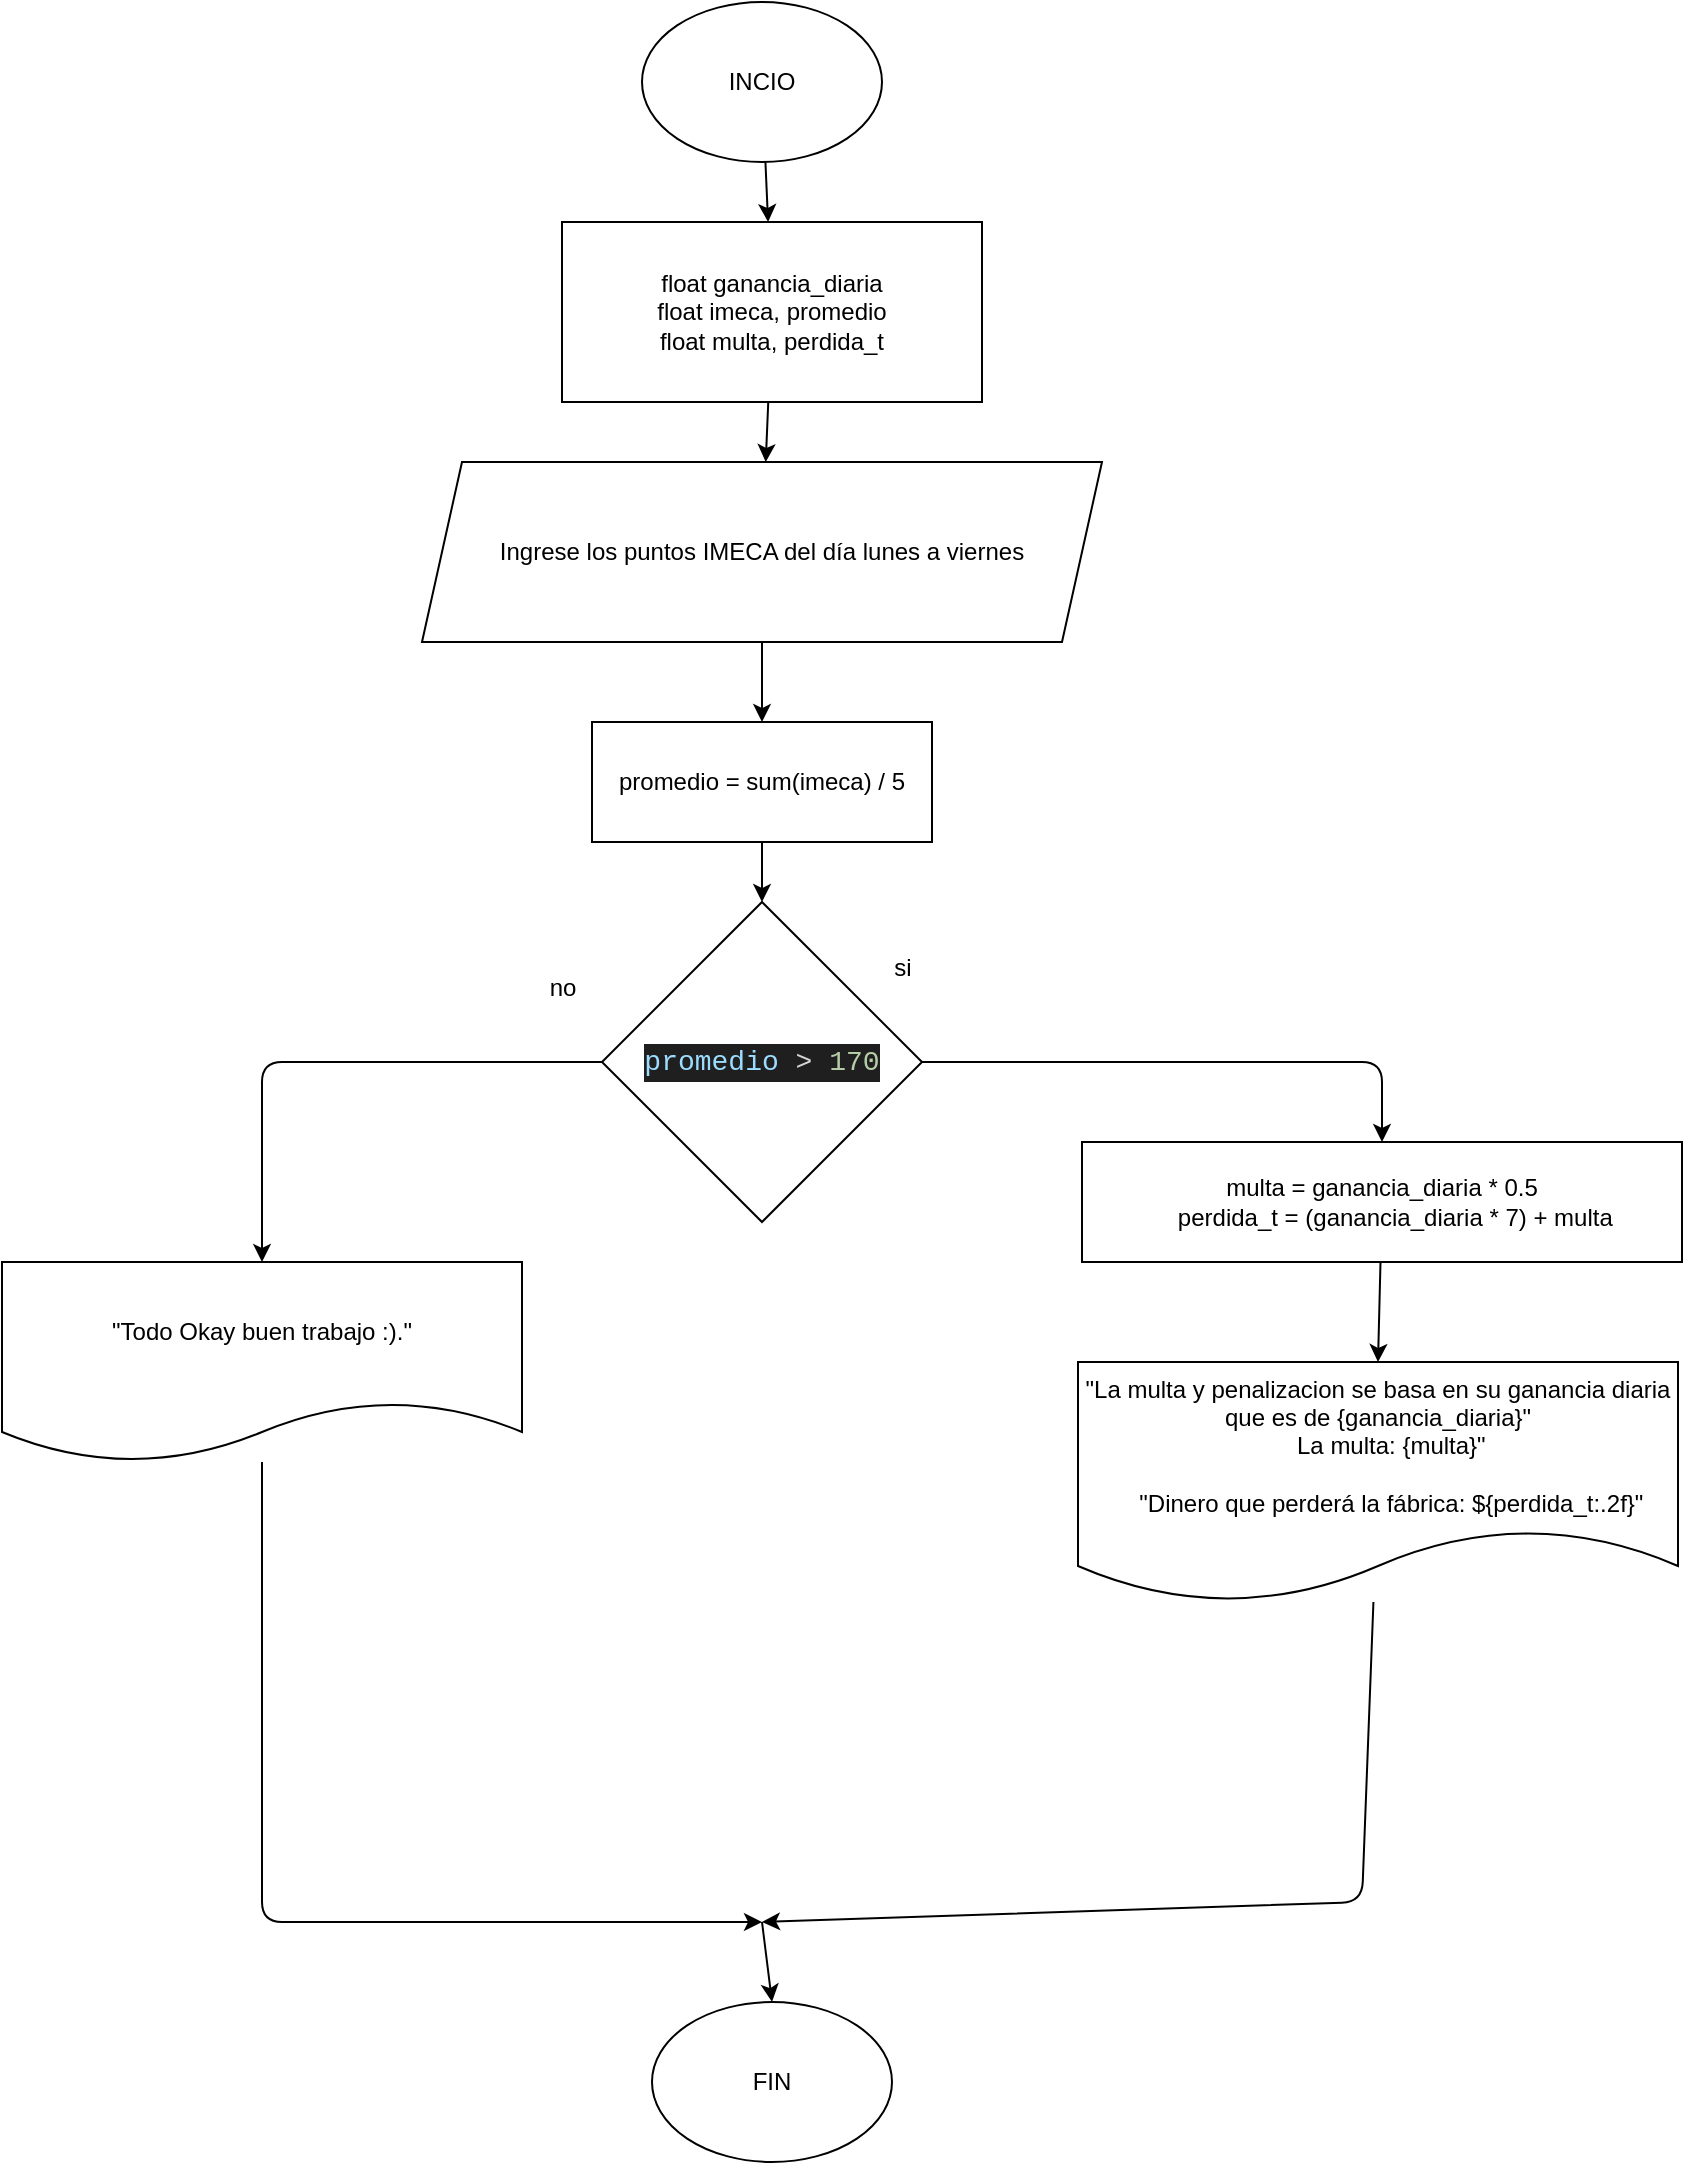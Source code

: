 <mxfile>
    <diagram id="x35dNl6N5tQuiAmRggAE" name="Page-1">
        <mxGraphModel dx="1512" dy="513" grid="1" gridSize="10" guides="1" tooltips="1" connect="1" arrows="1" fold="1" page="1" pageScale="1" pageWidth="850" pageHeight="1100" math="0" shadow="0">
            <root>
                <mxCell id="0"/>
                <mxCell id="1" parent="0"/>
                <mxCell id="4" style="edgeStyle=none;html=1;" edge="1" parent="1" source="2" target="3">
                    <mxGeometry relative="1" as="geometry"/>
                </mxCell>
                <mxCell id="2" value="INCIO" style="ellipse;whiteSpace=wrap;html=1;" vertex="1" parent="1">
                    <mxGeometry x="280" y="220" width="120" height="80" as="geometry"/>
                </mxCell>
                <mxCell id="7" style="edgeStyle=none;html=1;" edge="1" parent="1" source="3" target="5">
                    <mxGeometry relative="1" as="geometry"/>
                </mxCell>
                <mxCell id="3" value="float ganancia_diaria&lt;div&gt;float imeca, promedio&lt;/div&gt;&lt;div&gt;float multa, perdida_t&lt;/div&gt;" style="rounded=0;whiteSpace=wrap;html=1;" vertex="1" parent="1">
                    <mxGeometry x="240" y="330" width="210" height="90" as="geometry"/>
                </mxCell>
                <mxCell id="8" style="edgeStyle=none;html=1;entryX=0.5;entryY=0;entryDx=0;entryDy=0;" edge="1" parent="1" source="5" target="6">
                    <mxGeometry relative="1" as="geometry"/>
                </mxCell>
                <mxCell id="5" value="Ingrese los puntos IMECA del día lunes a viernes" style="shape=parallelogram;perimeter=parallelogramPerimeter;whiteSpace=wrap;fixedSize=1;" vertex="1" parent="1">
                    <mxGeometry x="170" y="450" width="340" height="90" as="geometry"/>
                </mxCell>
                <mxCell id="10" style="edgeStyle=none;html=1;entryX=0.5;entryY=0;entryDx=0;entryDy=0;" edge="1" parent="1" source="6" target="9">
                    <mxGeometry relative="1" as="geometry"/>
                </mxCell>
                <mxCell id="6" value="promedio = sum(imeca) / 5" style="rounded=0;whiteSpace=wrap;" vertex="1" parent="1">
                    <mxGeometry x="255" y="580" width="170" height="60" as="geometry"/>
                </mxCell>
                <mxCell id="12" style="edgeStyle=none;html=1;entryX=0.5;entryY=0;entryDx=0;entryDy=0;" edge="1" parent="1" source="9" target="11">
                    <mxGeometry relative="1" as="geometry">
                        <Array as="points">
                            <mxPoint x="650" y="750"/>
                        </Array>
                    </mxGeometry>
                </mxCell>
                <mxCell id="18" style="edgeStyle=none;html=1;entryX=0.5;entryY=0;entryDx=0;entryDy=0;" edge="1" parent="1" source="9" target="17">
                    <mxGeometry relative="1" as="geometry">
                        <Array as="points">
                            <mxPoint x="90" y="750"/>
                        </Array>
                    </mxGeometry>
                </mxCell>
                <mxCell id="9" value="&lt;div style=&quot;color: rgb(204, 204, 204); background-color: rgb(31, 31, 31); font-family: Consolas, &amp;quot;Courier New&amp;quot;, monospace; font-size: 14px; line-height: 19px; white-space: pre;&quot;&gt;&lt;span style=&quot;color: #9cdcfe;&quot;&gt;promedio&lt;/span&gt;&lt;span style=&quot;color: #cccccc;&quot;&gt; &lt;/span&gt;&lt;span style=&quot;color: #d4d4d4;&quot;&gt;&amp;gt;&lt;/span&gt;&lt;span style=&quot;color: #cccccc;&quot;&gt; &lt;/span&gt;&lt;span style=&quot;color: #b5cea8;&quot;&gt;170&lt;/span&gt;&lt;/div&gt;" style="rhombus;whiteSpace=wrap;html=1;" vertex="1" parent="1">
                    <mxGeometry x="260" y="670" width="160" height="160" as="geometry"/>
                </mxCell>
                <mxCell id="14" style="edgeStyle=none;html=1;entryX=0.5;entryY=0;entryDx=0;entryDy=0;" edge="1" parent="1" source="11" target="13">
                    <mxGeometry relative="1" as="geometry"/>
                </mxCell>
                <mxCell id="11" value="multa = ganancia_diaria * 0.5&#xa;    perdida_t = (ganancia_diaria * 7) + multa" style="rounded=0;whiteSpace=wrap;" vertex="1" parent="1">
                    <mxGeometry x="500" y="790" width="300" height="60" as="geometry"/>
                </mxCell>
                <mxCell id="20" style="edgeStyle=none;html=1;" edge="1" parent="1" source="13">
                    <mxGeometry relative="1" as="geometry">
                        <mxPoint x="340" y="1180" as="targetPoint"/>
                        <Array as="points">
                            <mxPoint x="640" y="1170"/>
                        </Array>
                    </mxGeometry>
                </mxCell>
                <mxCell id="13" value="&quot;La multa y penalizacion se basa en su ganancia diaria que es de {ganancia_diaria}&quot;&#xa;    La multa: {multa}&quot;&#xa;&#xa;    &quot;Dinero que perderá la fábrica: ${perdida_t:.2f}&quot;" style="shape=document;whiteSpace=wrap;boundedLbl=1;" vertex="1" parent="1">
                    <mxGeometry x="498" y="900" width="300" height="120" as="geometry"/>
                </mxCell>
                <mxCell id="15" value="si" style="text;html=1;align=center;verticalAlign=middle;resizable=0;points=[];autosize=1;strokeColor=none;fillColor=none;" vertex="1" parent="1">
                    <mxGeometry x="395" y="688" width="30" height="30" as="geometry"/>
                </mxCell>
                <mxCell id="16" value="no" style="text;html=1;align=center;verticalAlign=middle;resizable=0;points=[];autosize=1;strokeColor=none;fillColor=none;" vertex="1" parent="1">
                    <mxGeometry x="220" y="698" width="40" height="30" as="geometry"/>
                </mxCell>
                <mxCell id="19" style="edgeStyle=none;html=1;" edge="1" parent="1" source="17">
                    <mxGeometry relative="1" as="geometry">
                        <mxPoint x="340" y="1180" as="targetPoint"/>
                        <Array as="points">
                            <mxPoint x="90" y="1180"/>
                        </Array>
                    </mxGeometry>
                </mxCell>
                <mxCell id="17" value="&quot;Todo Okay buen trabajo :).&quot;" style="shape=document;whiteSpace=wrap;boundedLbl=1;" vertex="1" parent="1">
                    <mxGeometry x="-40" y="850" width="260" height="100" as="geometry"/>
                </mxCell>
                <mxCell id="21" value="FIN" style="ellipse;whiteSpace=wrap;html=1;" vertex="1" parent="1">
                    <mxGeometry x="285" y="1220" width="120" height="80" as="geometry"/>
                </mxCell>
                <mxCell id="22" value="" style="endArrow=classic;html=1;entryX=0.5;entryY=0;entryDx=0;entryDy=0;" edge="1" parent="1" target="21">
                    <mxGeometry width="50" height="50" relative="1" as="geometry">
                        <mxPoint x="340" y="1180" as="sourcePoint"/>
                        <mxPoint x="390" y="1130" as="targetPoint"/>
                    </mxGeometry>
                </mxCell>
            </root>
        </mxGraphModel>
    </diagram>
</mxfile>